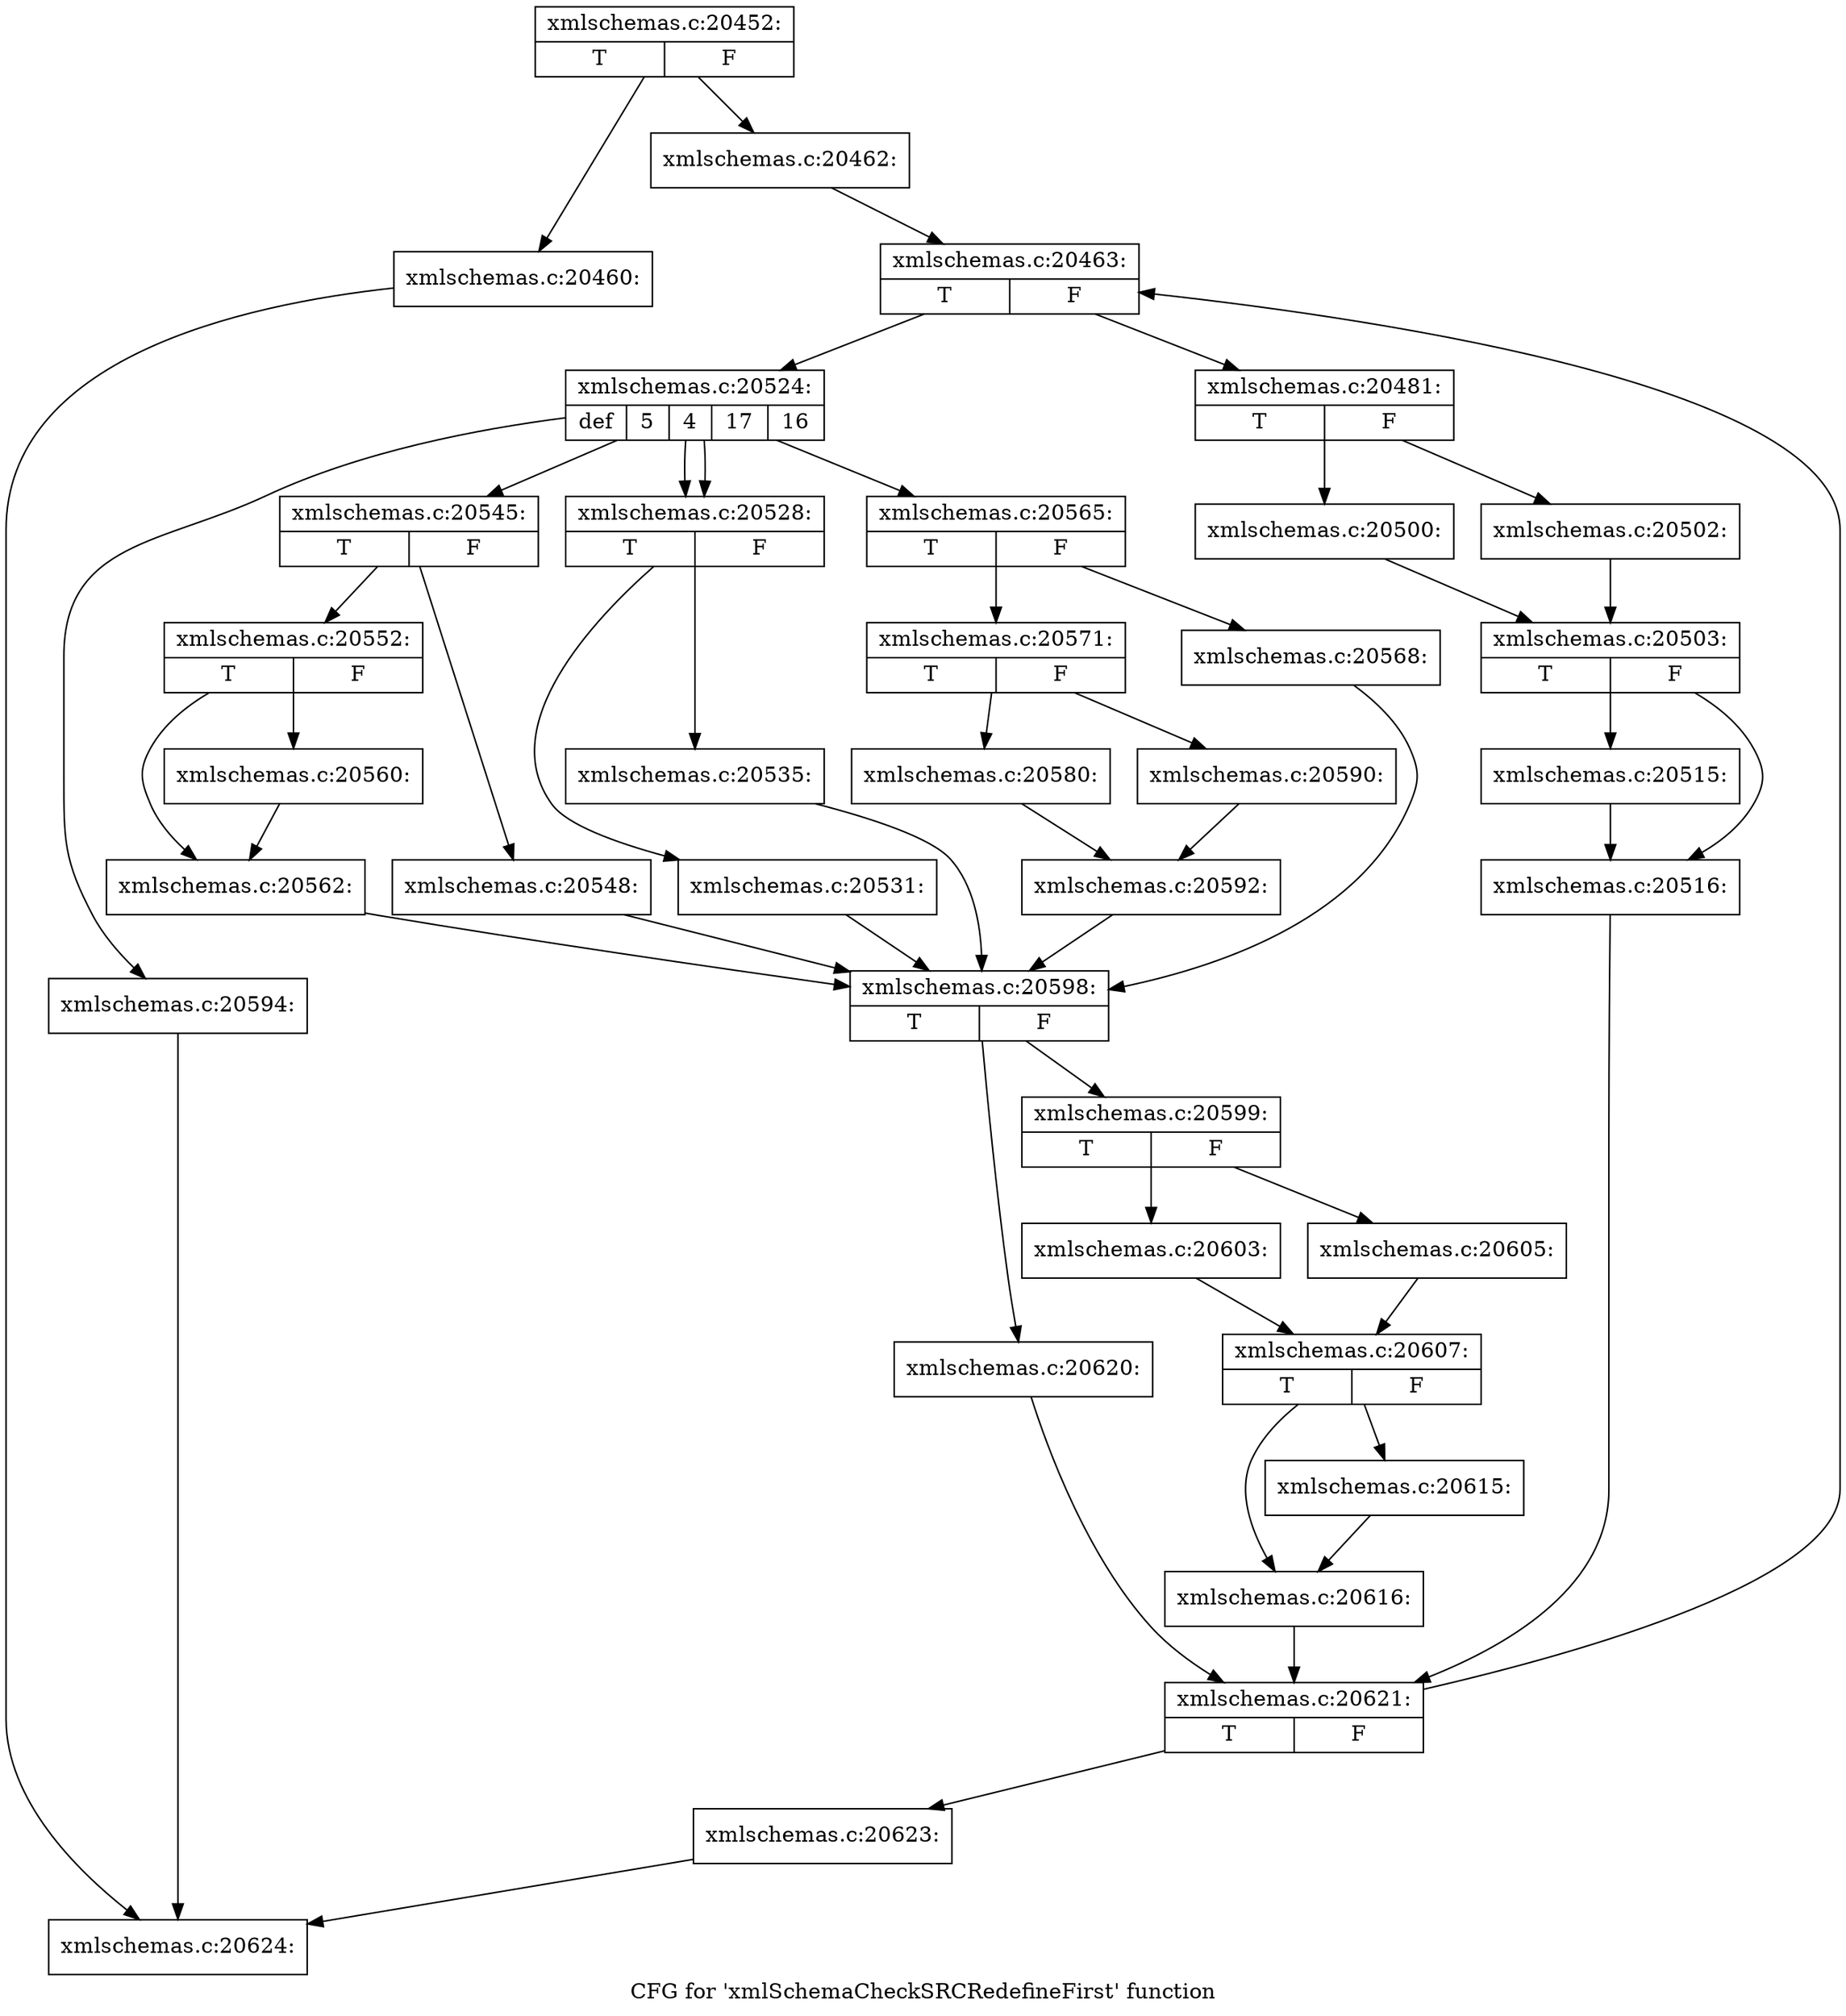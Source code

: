 digraph "CFG for 'xmlSchemaCheckSRCRedefineFirst' function" {
	label="CFG for 'xmlSchemaCheckSRCRedefineFirst' function";

	Node0x5006770 [shape=record,label="{xmlschemas.c:20452:|{<s0>T|<s1>F}}"];
	Node0x5006770 -> Node0x5036720;
	Node0x5006770 -> Node0x5036770;
	Node0x5036720 [shape=record,label="{xmlschemas.c:20460:}"];
	Node0x5036720 -> Node0x5006c90;
	Node0x5036770 [shape=record,label="{xmlschemas.c:20462:}"];
	Node0x5036770 -> Node0x5036c30;
	Node0x5036c30 [shape=record,label="{xmlschemas.c:20463:|{<s0>T|<s1>F}}"];
	Node0x5036c30 -> Node0x5037a60;
	Node0x5036c30 -> Node0x50382f0;
	Node0x5037a60 [shape=record,label="{xmlschemas.c:20481:|{<s0>T|<s1>F}}"];
	Node0x5037a60 -> Node0x5038b00;
	Node0x5037a60 -> Node0x5038ba0;
	Node0x5038b00 [shape=record,label="{xmlschemas.c:20500:}"];
	Node0x5038b00 -> Node0x5038b50;
	Node0x5038ba0 [shape=record,label="{xmlschemas.c:20502:}"];
	Node0x5038ba0 -> Node0x5038b50;
	Node0x5038b50 [shape=record,label="{xmlschemas.c:20503:|{<s0>T|<s1>F}}"];
	Node0x5038b50 -> Node0x503a010;
	Node0x5038b50 -> Node0x503a060;
	Node0x503a010 [shape=record,label="{xmlschemas.c:20515:}"];
	Node0x503a010 -> Node0x503a060;
	Node0x503a060 [shape=record,label="{xmlschemas.c:20516:}"];
	Node0x503a060 -> Node0x5036be0;
	Node0x50382f0 [shape=record,label="{xmlschemas.c:20524:|{<s0>def|<s1>5|<s2>4|<s3>17|<s4>16}}"];
	Node0x50382f0 -> Node0x503ade0;
	Node0x50382f0 -> Node0x503b0e0;
	Node0x50382f0 -> Node0x503b0e0;
	Node0x50382f0 -> Node0x503c0d0;
	Node0x50382f0 -> Node0x503d9e0;
	Node0x503b0e0 [shape=record,label="{xmlschemas.c:20528:|{<s0>T|<s1>F}}"];
	Node0x503b0e0 -> Node0x503b190;
	Node0x503b0e0 -> Node0x503b1e0;
	Node0x503b190 [shape=record,label="{xmlschemas.c:20531:}"];
	Node0x503b190 -> Node0x503abd0;
	Node0x503b1e0 [shape=record,label="{xmlschemas.c:20535:}"];
	Node0x503b1e0 -> Node0x503abd0;
	Node0x503c0d0 [shape=record,label="{xmlschemas.c:20545:|{<s0>T|<s1>F}}"];
	Node0x503c0d0 -> Node0x503c180;
	Node0x503c0d0 -> Node0x503c1d0;
	Node0x503c180 [shape=record,label="{xmlschemas.c:20548:}"];
	Node0x503c180 -> Node0x503abd0;
	Node0x503c1d0 [shape=record,label="{xmlschemas.c:20552:|{<s0>T|<s1>F}}"];
	Node0x503c1d0 -> Node0x503ccd0;
	Node0x503c1d0 -> Node0x503cd20;
	Node0x503ccd0 [shape=record,label="{xmlschemas.c:20560:}"];
	Node0x503ccd0 -> Node0x503cd20;
	Node0x503cd20 [shape=record,label="{xmlschemas.c:20562:}"];
	Node0x503cd20 -> Node0x503abd0;
	Node0x503d9e0 [shape=record,label="{xmlschemas.c:20565:|{<s0>T|<s1>F}}"];
	Node0x503d9e0 -> Node0x503da90;
	Node0x503d9e0 -> Node0x503dae0;
	Node0x503da90 [shape=record,label="{xmlschemas.c:20568:}"];
	Node0x503da90 -> Node0x503abd0;
	Node0x503dae0 [shape=record,label="{xmlschemas.c:20571:|{<s0>T|<s1>F}}"];
	Node0x503dae0 -> Node0x4da9850;
	Node0x503dae0 -> Node0x4da98f0;
	Node0x4da9850 [shape=record,label="{xmlschemas.c:20580:}"];
	Node0x4da9850 -> Node0x4da98a0;
	Node0x4da98f0 [shape=record,label="{xmlschemas.c:20590:}"];
	Node0x4da98f0 -> Node0x4da98a0;
	Node0x4da98a0 [shape=record,label="{xmlschemas.c:20592:}"];
	Node0x4da98a0 -> Node0x503abd0;
	Node0x503ade0 [shape=record,label="{xmlschemas.c:20594:}"];
	Node0x503ade0 -> Node0x5006c90;
	Node0x503abd0 [shape=record,label="{xmlschemas.c:20598:|{<s0>T|<s1>F}}"];
	Node0x503abd0 -> Node0x4dab000;
	Node0x503abd0 -> Node0x4dab050;
	Node0x4dab000 [shape=record,label="{xmlschemas.c:20599:|{<s0>T|<s1>F}}"];
	Node0x4dab000 -> Node0x4dab9a0;
	Node0x4dab000 -> Node0x4daba40;
	Node0x4dab9a0 [shape=record,label="{xmlschemas.c:20603:}"];
	Node0x4dab9a0 -> Node0x4dab9f0;
	Node0x4daba40 [shape=record,label="{xmlschemas.c:20605:}"];
	Node0x4daba40 -> Node0x4dab9f0;
	Node0x4dab9f0 [shape=record,label="{xmlschemas.c:20607:|{<s0>T|<s1>F}}"];
	Node0x4dab9f0 -> Node0x4dacca0;
	Node0x4dab9f0 -> Node0x4daccf0;
	Node0x4dacca0 [shape=record,label="{xmlschemas.c:20615:}"];
	Node0x4dacca0 -> Node0x4daccf0;
	Node0x4daccf0 [shape=record,label="{xmlschemas.c:20616:}"];
	Node0x4daccf0 -> Node0x5036be0;
	Node0x4dab050 [shape=record,label="{xmlschemas.c:20620:}"];
	Node0x4dab050 -> Node0x5036be0;
	Node0x5036be0 [shape=record,label="{xmlschemas.c:20621:|{<s0>T|<s1>F}}"];
	Node0x5036be0 -> Node0x5036c30;
	Node0x5036be0 -> Node0x5036b90;
	Node0x5036b90 [shape=record,label="{xmlschemas.c:20623:}"];
	Node0x5036b90 -> Node0x5006c90;
	Node0x5006c90 [shape=record,label="{xmlschemas.c:20624:}"];
}
